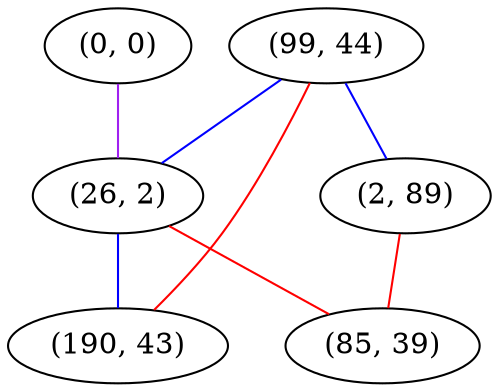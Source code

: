 graph "" {
"(0, 0)";
"(99, 44)";
"(26, 2)";
"(190, 43)";
"(2, 89)";
"(85, 39)";
"(0, 0)" -- "(26, 2)"  [color=purple, key=0, weight=4];
"(99, 44)" -- "(190, 43)"  [color=red, key=0, weight=1];
"(99, 44)" -- "(2, 89)"  [color=blue, key=0, weight=3];
"(99, 44)" -- "(26, 2)"  [color=blue, key=0, weight=3];
"(26, 2)" -- "(190, 43)"  [color=blue, key=0, weight=3];
"(26, 2)" -- "(85, 39)"  [color=red, key=0, weight=1];
"(2, 89)" -- "(85, 39)"  [color=red, key=0, weight=1];
}
